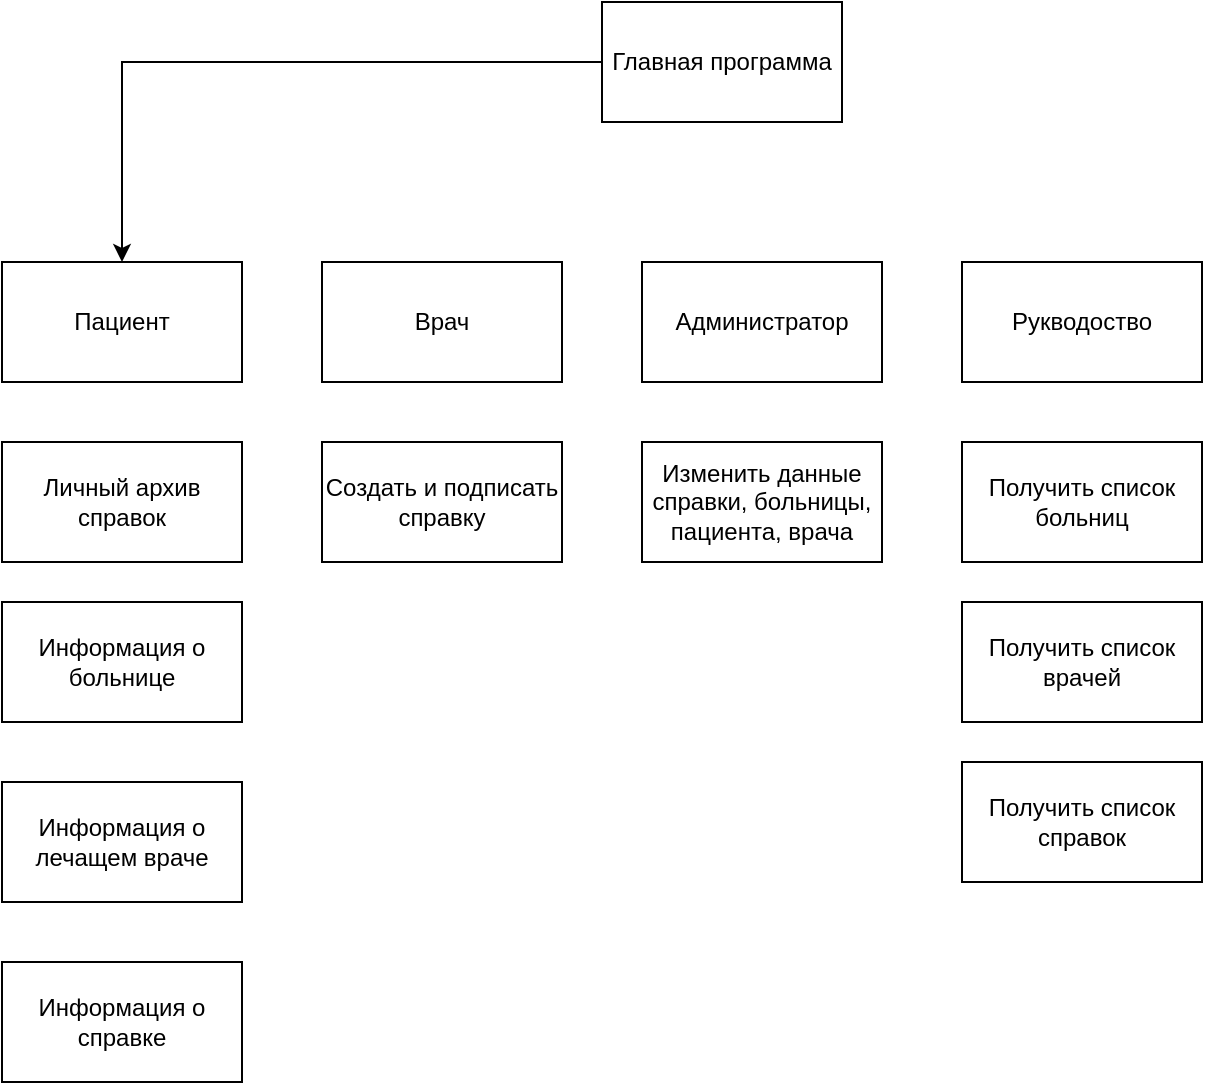 <mxfile version="20.8.0" type="github">
  <diagram id="8HzEb5WCuWgLSiuGVbn9" name="Page-1">
    <mxGraphModel dx="647" dy="1054" grid="1" gridSize="10" guides="1" tooltips="1" connect="1" arrows="1" fold="1" page="1" pageScale="1" pageWidth="850" pageHeight="1100" math="0" shadow="0">
      <root>
        <mxCell id="0" />
        <mxCell id="1" parent="0" />
        <mxCell id="0PpGyIOEij2_zgUjwJkX-17" style="edgeStyle=orthogonalEdgeStyle;rounded=0;orthogonalLoop=1;jettySize=auto;html=1;entryX=0.5;entryY=0;entryDx=0;entryDy=0;" edge="1" parent="1" source="0PpGyIOEij2_zgUjwJkX-1" target="0PpGyIOEij2_zgUjwJkX-2">
          <mxGeometry relative="1" as="geometry" />
        </mxCell>
        <mxCell id="0PpGyIOEij2_zgUjwJkX-1" value="Главная программа" style="rounded=0;whiteSpace=wrap;html=1;" vertex="1" parent="1">
          <mxGeometry x="340" y="70" width="120" height="60" as="geometry" />
        </mxCell>
        <mxCell id="0PpGyIOEij2_zgUjwJkX-2" value="&lt;div&gt;Пациент&lt;/div&gt;" style="rounded=0;whiteSpace=wrap;html=1;" vertex="1" parent="1">
          <mxGeometry x="40" y="200" width="120" height="60" as="geometry" />
        </mxCell>
        <mxCell id="0PpGyIOEij2_zgUjwJkX-3" value="Врач" style="rounded=0;whiteSpace=wrap;html=1;" vertex="1" parent="1">
          <mxGeometry x="200" y="200" width="120" height="60" as="geometry" />
        </mxCell>
        <mxCell id="0PpGyIOEij2_zgUjwJkX-4" value="Администратор" style="rounded=0;whiteSpace=wrap;html=1;" vertex="1" parent="1">
          <mxGeometry x="360" y="200" width="120" height="60" as="geometry" />
        </mxCell>
        <mxCell id="0PpGyIOEij2_zgUjwJkX-5" value="Рукводоство" style="rounded=0;whiteSpace=wrap;html=1;" vertex="1" parent="1">
          <mxGeometry x="520" y="200" width="120" height="60" as="geometry" />
        </mxCell>
        <mxCell id="0PpGyIOEij2_zgUjwJkX-7" value="Личный архив справок" style="rounded=0;whiteSpace=wrap;html=1;" vertex="1" parent="1">
          <mxGeometry x="40" y="290" width="120" height="60" as="geometry" />
        </mxCell>
        <mxCell id="0PpGyIOEij2_zgUjwJkX-8" value="Информация о больнице" style="rounded=0;whiteSpace=wrap;html=1;" vertex="1" parent="1">
          <mxGeometry x="40" y="370" width="120" height="60" as="geometry" />
        </mxCell>
        <mxCell id="0PpGyIOEij2_zgUjwJkX-9" value="Информация о лечащем враче" style="rounded=0;whiteSpace=wrap;html=1;" vertex="1" parent="1">
          <mxGeometry x="40" y="460" width="120" height="60" as="geometry" />
        </mxCell>
        <mxCell id="0PpGyIOEij2_zgUjwJkX-10" value="Информация о справке" style="rounded=0;whiteSpace=wrap;html=1;" vertex="1" parent="1">
          <mxGeometry x="40" y="550" width="120" height="60" as="geometry" />
        </mxCell>
        <mxCell id="0PpGyIOEij2_zgUjwJkX-11" value="Создать и подписать справку" style="rounded=0;whiteSpace=wrap;html=1;" vertex="1" parent="1">
          <mxGeometry x="200" y="290" width="120" height="60" as="geometry" />
        </mxCell>
        <mxCell id="0PpGyIOEij2_zgUjwJkX-13" value="Изменить данные справки, больницы, пациента, врача" style="rounded=0;whiteSpace=wrap;html=1;" vertex="1" parent="1">
          <mxGeometry x="360" y="290" width="120" height="60" as="geometry" />
        </mxCell>
        <mxCell id="0PpGyIOEij2_zgUjwJkX-14" value="Получить список больниц" style="rounded=0;whiteSpace=wrap;html=1;" vertex="1" parent="1">
          <mxGeometry x="520" y="290" width="120" height="60" as="geometry" />
        </mxCell>
        <mxCell id="0PpGyIOEij2_zgUjwJkX-15" value="Получить список врачей" style="rounded=0;whiteSpace=wrap;html=1;" vertex="1" parent="1">
          <mxGeometry x="520" y="370" width="120" height="60" as="geometry" />
        </mxCell>
        <mxCell id="0PpGyIOEij2_zgUjwJkX-16" value="Получить список справок" style="rounded=0;whiteSpace=wrap;html=1;" vertex="1" parent="1">
          <mxGeometry x="520" y="450" width="120" height="60" as="geometry" />
        </mxCell>
      </root>
    </mxGraphModel>
  </diagram>
</mxfile>
